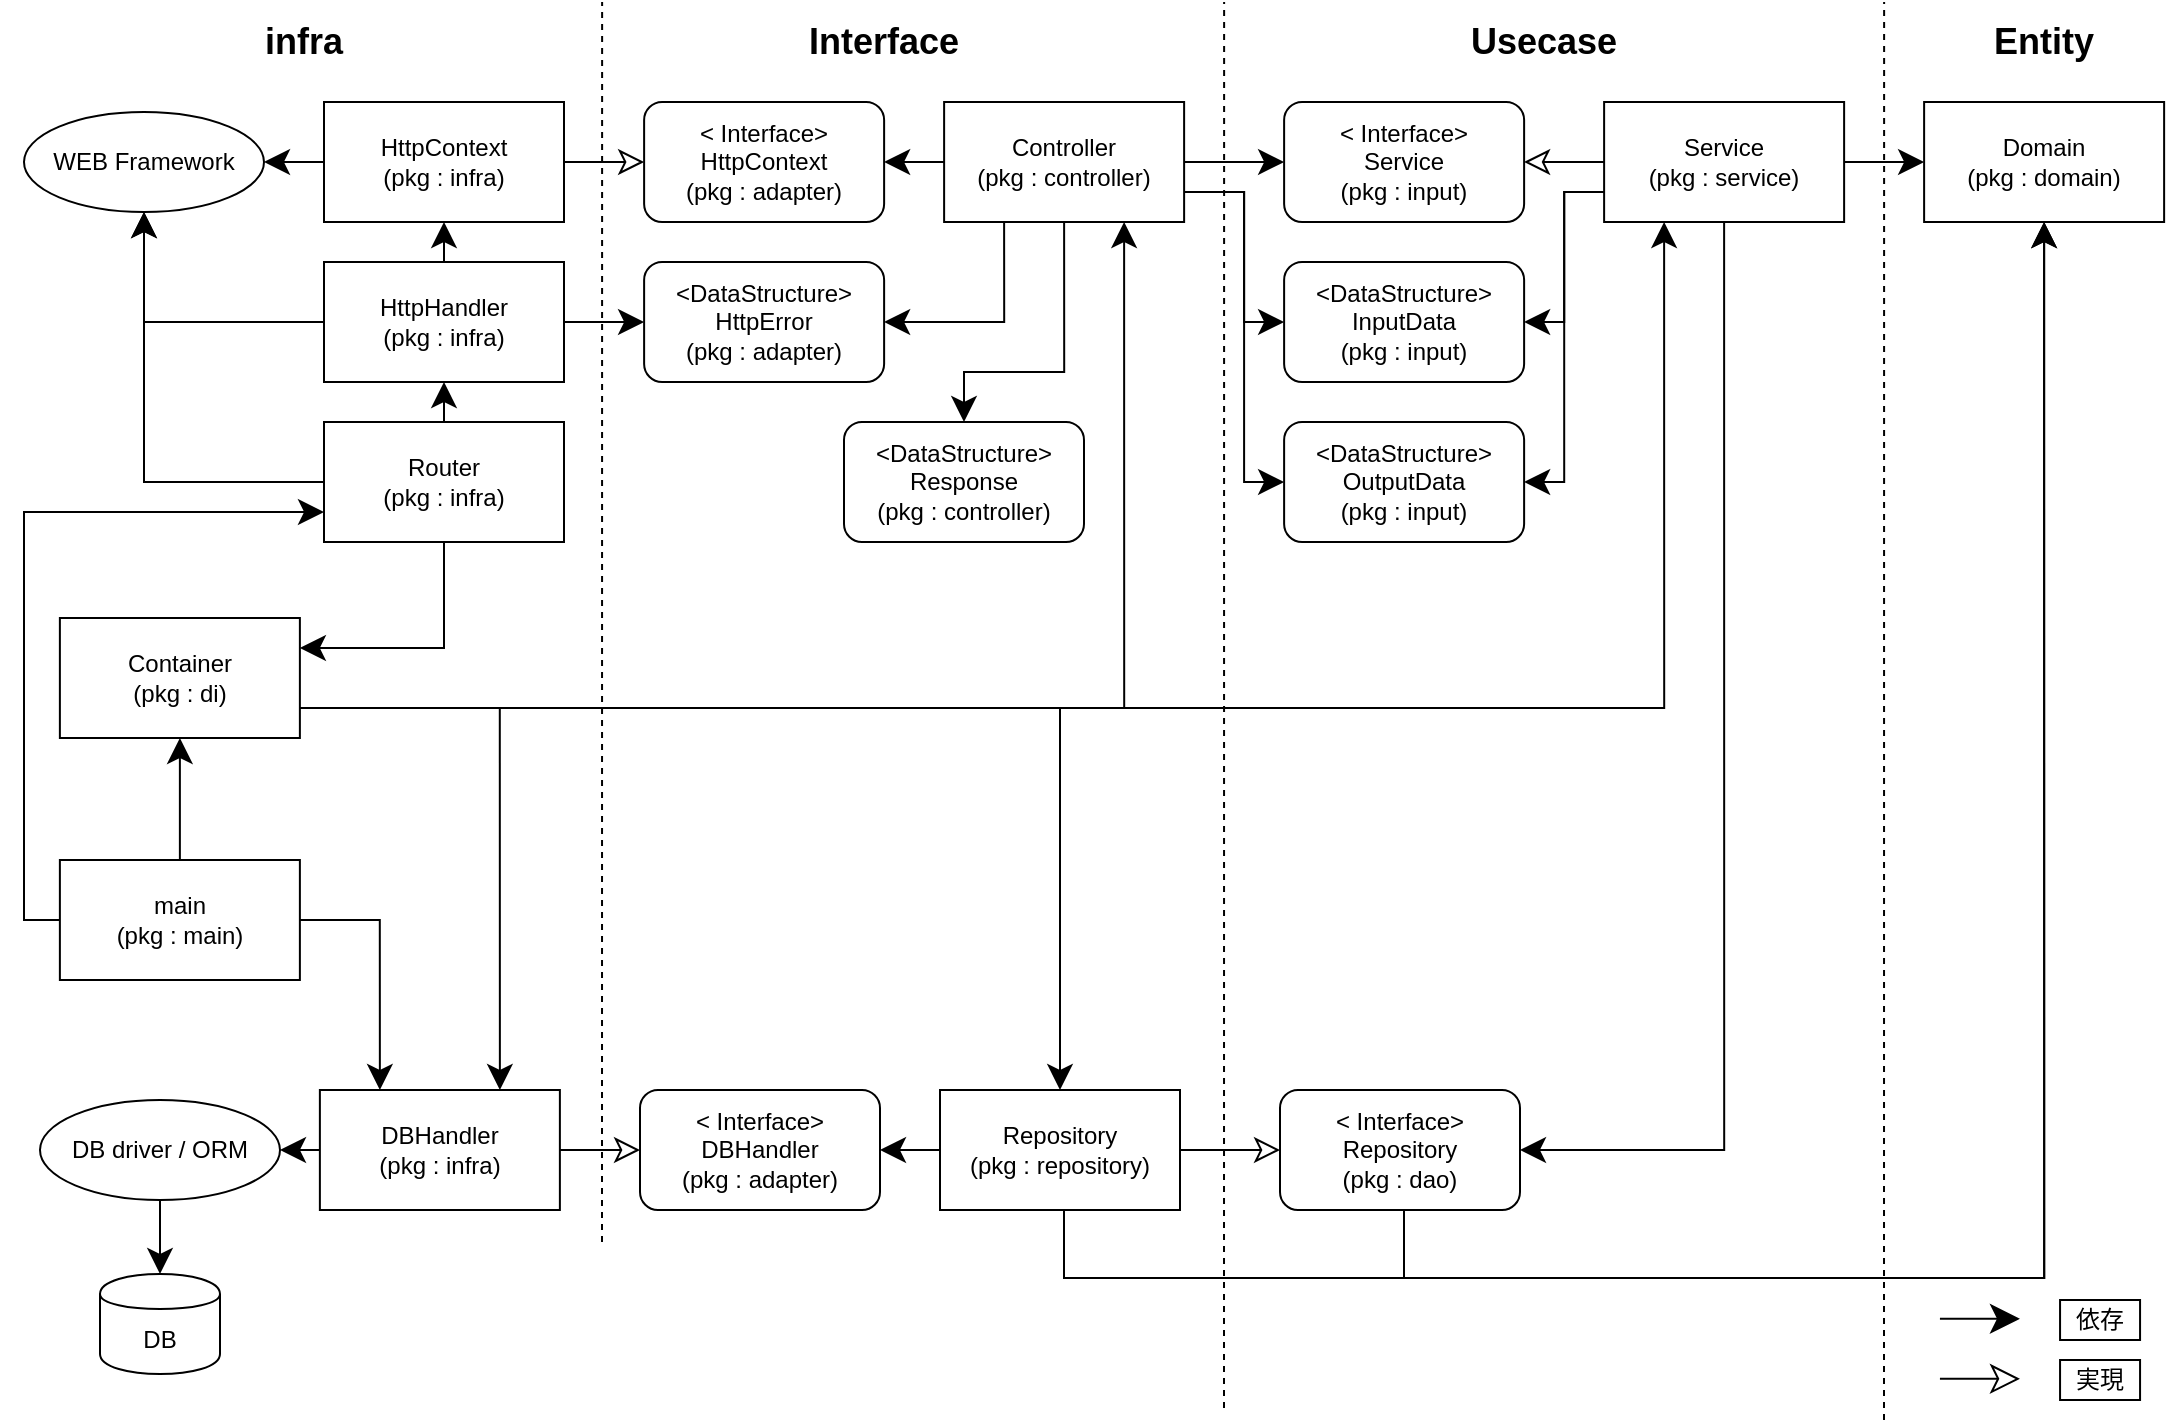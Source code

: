 <mxfile version="14.3.0" type="device" pages="2"><diagram name="採用" id="tPe7otp0bbNTUeVEPu1O"><mxGraphModel dx="1186" dy="739" grid="0" gridSize="10" guides="1" tooltips="1" connect="1" arrows="1" fold="1" page="1" pageScale="1" pageWidth="1100" pageHeight="850" background="#ffffff" math="0" shadow="0"><root><mxCell id="_UOdwoF7Q_nKpasSwLCn-0"/><mxCell id="_UOdwoF7Q_nKpasSwLCn-1" parent="_UOdwoF7Q_nKpasSwLCn-0"/><mxCell id="_UOdwoF7Q_nKpasSwLCn-2" value="" style="edgeStyle=orthogonalEdgeStyle;rounded=0;orthogonalLoop=1;jettySize=auto;html=1;entryX=0;entryY=0.5;entryDx=0;entryDy=0;exitX=1;exitY=0.75;exitDx=0;exitDy=0;endSize=10;startSize=10;" parent="_UOdwoF7Q_nKpasSwLCn-1" source="_UOdwoF7Q_nKpasSwLCn-3" target="_UOdwoF7Q_nKpasSwLCn-6" edge="1"><mxGeometry relative="1" as="geometry"><Array as="points"><mxPoint x="630.06" y="135"/><mxPoint x="630.06" y="200"/></Array></mxGeometry></mxCell><mxCell id="_UOdwoF7Q_nKpasSwLCn-6" value="&amp;lt;DataStructure&amp;gt;&lt;br&gt;InputData&lt;br&gt;(pkg : input)" style="rounded=1;whiteSpace=wrap;html=1;" parent="_UOdwoF7Q_nKpasSwLCn-1" vertex="1"><mxGeometry x="650.06" y="170" width="120" height="60" as="geometry"/></mxCell><mxCell id="_UOdwoF7Q_nKpasSwLCn-8" value="" style="edgeStyle=orthogonalEdgeStyle;rounded=0;orthogonalLoop=1;jettySize=auto;html=1;startArrow=none;startFill=0;endArrow=classic;endFill=1;strokeWidth=1;entryX=0;entryY=0.5;entryDx=0;entryDy=0;endSize=10;startSize=11;" parent="_UOdwoF7Q_nKpasSwLCn-1" source="_UOdwoF7Q_nKpasSwLCn-10" target="_UOdwoF7Q_nKpasSwLCn-20" edge="1"><mxGeometry relative="1" as="geometry"/></mxCell><mxCell id="_UOdwoF7Q_nKpasSwLCn-10" value="Service&lt;br&gt;(pkg : service)" style="rounded=0;whiteSpace=wrap;html=1;" parent="_UOdwoF7Q_nKpasSwLCn-1" vertex="1"><mxGeometry x="810.06" y="90" width="120" height="60" as="geometry"/></mxCell><mxCell id="_UOdwoF7Q_nKpasSwLCn-11" value="" style="edgeStyle=orthogonalEdgeStyle;rounded=0;orthogonalLoop=1;jettySize=auto;html=1;entryX=1;entryY=0.5;entryDx=0;entryDy=0;exitX=0;exitY=0.75;exitDx=0;exitDy=0;endSize=10;startSize=11;" parent="_UOdwoF7Q_nKpasSwLCn-1" source="_UOdwoF7Q_nKpasSwLCn-10" target="_UOdwoF7Q_nKpasSwLCn-6" edge="1"><mxGeometry relative="1" as="geometry"><mxPoint x="860.06" y="160" as="sourcePoint"/><mxPoint x="940.06" y="160" as="targetPoint"/></mxGeometry></mxCell><mxCell id="_UOdwoF7Q_nKpasSwLCn-15" value="" style="edgeStyle=orthogonalEdgeStyle;rounded=0;orthogonalLoop=1;jettySize=auto;html=1;startArrow=classic;startFill=0;endArrow=none;endFill=0;strokeWidth=1;endSize=10;startSize=10;entryX=1;entryY=0.5;entryDx=0;entryDy=0;" parent="_UOdwoF7Q_nKpasSwLCn-1" source="_UOdwoF7Q_nKpasSwLCn-16" target="_UOdwoF7Q_nKpasSwLCn-22" edge="1"><mxGeometry relative="1" as="geometry"/></mxCell><mxCell id="_UOdwoF7Q_nKpasSwLCn-16" value="&amp;lt;&amp;nbsp;Interface&amp;gt;&lt;br&gt;Repository&lt;br&gt;(pkg : dao)" style="rounded=1;whiteSpace=wrap;html=1;" parent="_UOdwoF7Q_nKpasSwLCn-1" vertex="1"><mxGeometry x="648" y="584" width="120" height="60" as="geometry"/></mxCell><mxCell id="_UOdwoF7Q_nKpasSwLCn-17" value="" style="endArrow=none;html=1;strokeWidth=1;dashed=1;" parent="_UOdwoF7Q_nKpasSwLCn-1" edge="1"><mxGeometry width="50" height="50" relative="1" as="geometry"><mxPoint x="309" y="660" as="sourcePoint"/><mxPoint x="309.06" y="40" as="targetPoint"/></mxGeometry></mxCell><mxCell id="_UOdwoF7Q_nKpasSwLCn-18" value="" style="endArrow=none;html=1;strokeWidth=1;dashed=1;" parent="_UOdwoF7Q_nKpasSwLCn-1" edge="1"><mxGeometry width="50" height="50" relative="1" as="geometry"><mxPoint x="620" y="743" as="sourcePoint"/><mxPoint x="620.06" y="40" as="targetPoint"/></mxGeometry></mxCell><mxCell id="_UOdwoF7Q_nKpasSwLCn-19" value="" style="endArrow=none;html=1;strokeWidth=1;dashed=1;" parent="_UOdwoF7Q_nKpasSwLCn-1" edge="1"><mxGeometry width="50" height="50" relative="1" as="geometry"><mxPoint x="950" y="749" as="sourcePoint"/><mxPoint x="950.06" y="40" as="targetPoint"/></mxGeometry></mxCell><mxCell id="_UOdwoF7Q_nKpasSwLCn-20" value="Domain&lt;br&gt;(pkg : domain)" style="rounded=0;whiteSpace=wrap;html=1;glass=0;" parent="_UOdwoF7Q_nKpasSwLCn-1" vertex="1"><mxGeometry x="970.06" y="90" width="120" height="60" as="geometry"/></mxCell><mxCell id="_UOdwoF7Q_nKpasSwLCn-21" value="" style="edgeStyle=orthogonalEdgeStyle;rounded=0;orthogonalLoop=1;jettySize=auto;html=1;startArrow=classic;startFill=0;endArrow=none;endFill=0;strokeWidth=1;fontSize=18;exitX=0;exitY=0.5;exitDx=0;exitDy=0;entryX=1;entryY=0.5;entryDx=0;entryDy=0;endSize=10;startSize=10;" parent="_UOdwoF7Q_nKpasSwLCn-1" source="_UOdwoF7Q_nKpasSwLCn-29" target="d81tfohHtBZSEmg938If-0" edge="1"><mxGeometry relative="1" as="geometry"><mxPoint x="388" y="704.0" as="targetPoint"/></mxGeometry></mxCell><mxCell id="_UOdwoF7Q_nKpasSwLCn-22" value="Repository&lt;br&gt;(pkg : repository)" style="rounded=0;whiteSpace=wrap;html=1;" parent="_UOdwoF7Q_nKpasSwLCn-1" vertex="1"><mxGeometry x="478" y="584" width="120" height="60" as="geometry"/></mxCell><mxCell id="_UOdwoF7Q_nKpasSwLCn-23" value="DB" style="shape=cylinder;whiteSpace=wrap;html=1;boundedLbl=1;backgroundOutline=1;rounded=0;" parent="_UOdwoF7Q_nKpasSwLCn-1" vertex="1"><mxGeometry x="58" y="676" width="60" height="50" as="geometry"/></mxCell><mxCell id="_UOdwoF7Q_nKpasSwLCn-24" value="Entity" style="text;html=1;fillColor=none;align=center;verticalAlign=middle;whiteSpace=wrap;rounded=0;dashed=1;fontSize=18;fontStyle=1;" parent="_UOdwoF7Q_nKpasSwLCn-1" vertex="1"><mxGeometry x="1010.06" y="50" width="40" height="20" as="geometry"/></mxCell><mxCell id="_UOdwoF7Q_nKpasSwLCn-25" value="Usecase" style="text;html=1;fillColor=none;align=center;verticalAlign=middle;whiteSpace=wrap;rounded=0;dashed=1;fontSize=18;fontStyle=1;" parent="_UOdwoF7Q_nKpasSwLCn-1" vertex="1"><mxGeometry x="760.06" y="50" width="40" height="20" as="geometry"/></mxCell><mxCell id="_UOdwoF7Q_nKpasSwLCn-26" value="Interface" style="text;html=1;fillColor=none;align=center;verticalAlign=middle;whiteSpace=wrap;rounded=0;dashed=1;fontSize=18;fontStyle=1;" parent="_UOdwoF7Q_nKpasSwLCn-1" vertex="1"><mxGeometry x="430" y="50" width="40" height="20" as="geometry"/></mxCell><mxCell id="_UOdwoF7Q_nKpasSwLCn-27" value="infra" style="text;html=1;fillColor=none;align=center;verticalAlign=middle;whiteSpace=wrap;rounded=0;dashed=1;fontSize=18;fontStyle=1;" parent="_UOdwoF7Q_nKpasSwLCn-1" vertex="1"><mxGeometry x="140" y="50" width="40" height="20" as="geometry"/></mxCell><mxCell id="_UOdwoF7Q_nKpasSwLCn-29" value="&amp;lt;&amp;nbsp;Interface&amp;gt;&lt;br&gt;DBHandler&lt;br&gt;(pkg : adapter)" style="rounded=1;whiteSpace=wrap;html=1;" parent="_UOdwoF7Q_nKpasSwLCn-1" vertex="1"><mxGeometry x="328" y="584" width="120" height="60" as="geometry"/></mxCell><mxCell id="_UOdwoF7Q_nKpasSwLCn-30" value="" style="edgeStyle=orthogonalEdgeStyle;rounded=0;orthogonalLoop=1;jettySize=auto;html=1;startArrow=none;startFill=0;endArrow=classic;endFill=1;strokeWidth=1;fontSize=18;exitX=0;exitY=0.5;exitDx=0;exitDy=0;entryX=1;entryY=0.5;entryDx=0;entryDy=0;endSize=10;startSize=10;" parent="_UOdwoF7Q_nKpasSwLCn-1" source="_UOdwoF7Q_nKpasSwLCn-22" target="_UOdwoF7Q_nKpasSwLCn-29" edge="1"><mxGeometry relative="1" as="geometry"><mxPoint x="398" y="674" as="sourcePoint"/><mxPoint x="398" y="714" as="targetPoint"/></mxGeometry></mxCell><mxCell id="_UOdwoF7Q_nKpasSwLCn-31" style="edgeStyle=orthogonalEdgeStyle;rounded=0;orthogonalLoop=1;jettySize=auto;html=1;exitX=0.5;exitY=1;exitDx=0;exitDy=0;startArrow=none;startFill=0;endArrow=classic;endFill=1;strokeWidth=1;fillColor=none;fontSize=12;" parent="_UOdwoF7Q_nKpasSwLCn-1" edge="1"><mxGeometry relative="1" as="geometry"><mxPoint x="117.94" y="499" as="sourcePoint"/><mxPoint x="117.94" y="499" as="targetPoint"/></mxGeometry></mxCell><mxCell id="_UOdwoF7Q_nKpasSwLCn-32" value="" style="edgeStyle=orthogonalEdgeStyle;rounded=0;orthogonalLoop=1;jettySize=auto;html=1;startArrow=none;startFill=0;endArrow=classic;endFill=0;strokeWidth=1;fillColor=none;fontSize=15;entryX=0;entryY=0.5;entryDx=0;entryDy=0;exitX=1;exitY=0.5;exitDx=0;exitDy=0;endSize=10;" parent="_UOdwoF7Q_nKpasSwLCn-1" source="_UOdwoF7Q_nKpasSwLCn-42" target="_UOdwoF7Q_nKpasSwLCn-34" edge="1"><mxGeometry relative="1" as="geometry"><mxPoint x="290" y="440" as="sourcePoint"/><mxPoint x="290" y="230" as="targetPoint"/></mxGeometry></mxCell><mxCell id="_UOdwoF7Q_nKpasSwLCn-33" value="Router&lt;br&gt;(pkg : infra)" style="rounded=0;whiteSpace=wrap;html=1;" parent="_UOdwoF7Q_nKpasSwLCn-1" vertex="1"><mxGeometry x="170" y="250" width="120" height="60" as="geometry"/></mxCell><mxCell id="_UOdwoF7Q_nKpasSwLCn-34" value="&amp;lt;&amp;nbsp;Interface&amp;gt;&lt;br&gt;HttpContext&lt;br&gt;(pkg : adapter)" style="rounded=1;whiteSpace=wrap;html=1;" parent="_UOdwoF7Q_nKpasSwLCn-1" vertex="1"><mxGeometry x="330.06" y="90" width="120" height="60" as="geometry"/></mxCell><mxCell id="_UOdwoF7Q_nKpasSwLCn-35" value="" style="edgeStyle=orthogonalEdgeStyle;rounded=0;orthogonalLoop=1;jettySize=auto;html=1;startArrow=classic;startFill=1;endArrow=none;endFill=0;strokeWidth=1;fillColor=none;fontSize=15;exitX=1;exitY=0.5;exitDx=0;exitDy=0;entryX=0;entryY=0.5;entryDx=0;entryDy=0;endSize=10;startSize=10;" parent="_UOdwoF7Q_nKpasSwLCn-1" source="_UOdwoF7Q_nKpasSwLCn-34" target="_UOdwoF7Q_nKpasSwLCn-3" edge="1"><mxGeometry relative="1" as="geometry"><mxPoint x="220.06" y="240" as="sourcePoint"/><mxPoint x="300.06" y="240" as="targetPoint"/></mxGeometry></mxCell><mxCell id="_UOdwoF7Q_nKpasSwLCn-37" value="" style="edgeStyle=orthogonalEdgeStyle;rounded=0;orthogonalLoop=1;jettySize=auto;html=1;startArrow=none;startFill=0;endArrow=classic;endFill=1;endSize=10;startSize=10;exitX=0.5;exitY=1;exitDx=0;exitDy=0;entryX=0.5;entryY=1;entryDx=0;entryDy=0;" parent="_UOdwoF7Q_nKpasSwLCn-1" source="_UOdwoF7Q_nKpasSwLCn-22" target="_UOdwoF7Q_nKpasSwLCn-20" edge="1"><mxGeometry relative="1" as="geometry"><mxPoint x="540.06" y="480" as="sourcePoint"/><mxPoint x="1060.06" y="150" as="targetPoint"/><Array as="points"><mxPoint x="540" y="644"/><mxPoint x="540" y="678"/><mxPoint x="1030" y="678"/></Array></mxGeometry></mxCell><mxCell id="_UOdwoF7Q_nKpasSwLCn-39" value="" style="edgeStyle=orthogonalEdgeStyle;rounded=0;orthogonalLoop=1;jettySize=auto;html=1;startArrow=none;startFill=0;endArrow=classic;endFill=1;strokeWidth=1;exitX=0.5;exitY=1;exitDx=0;exitDy=0;entryX=0.5;entryY=0;entryDx=0;entryDy=0;endSize=10;startSize=10;" parent="_UOdwoF7Q_nKpasSwLCn-1" source="_UOdwoF7Q_nKpasSwLCn-48" target="_UOdwoF7Q_nKpasSwLCn-23" edge="1"><mxGeometry relative="1" as="geometry"><mxPoint x="648" y="589" as="sourcePoint"/><mxPoint x="618" y="589" as="targetPoint"/></mxGeometry></mxCell><mxCell id="_UOdwoF7Q_nKpasSwLCn-40" value="" style="edgeStyle=orthogonalEdgeStyle;rounded=0;orthogonalLoop=1;jettySize=auto;html=1;startArrow=none;startFill=0;endArrow=classic;endFill=1;exitX=0;exitY=0.5;exitDx=0;exitDy=0;endSize=10;startSize=11;entryX=0.5;entryY=1;entryDx=0;entryDy=0;" parent="_UOdwoF7Q_nKpasSwLCn-1" source="_UOdwoF7Q_nKpasSwLCn-33" target="_UOdwoF7Q_nKpasSwLCn-43" edge="1"><mxGeometry relative="1" as="geometry"><mxPoint x="250" y="775" as="sourcePoint"/><mxPoint x="20.06" y="190" as="targetPoint"/></mxGeometry></mxCell><mxCell id="_UOdwoF7Q_nKpasSwLCn-42" value="HttpContext&lt;br&gt;(pkg : infra)" style="rounded=0;whiteSpace=wrap;html=1;" parent="_UOdwoF7Q_nKpasSwLCn-1" vertex="1"><mxGeometry x="170" y="90" width="120" height="60" as="geometry"/></mxCell><mxCell id="_UOdwoF7Q_nKpasSwLCn-43" value="WEB Framework" style="ellipse;whiteSpace=wrap;html=1;rounded=0;shadow=0;sketch=0;strokeWidth=1;fontSize=12;" parent="_UOdwoF7Q_nKpasSwLCn-1" vertex="1"><mxGeometry x="20" y="95" width="120" height="50" as="geometry"/></mxCell><mxCell id="_UOdwoF7Q_nKpasSwLCn-44" value="" style="edgeStyle=orthogonalEdgeStyle;rounded=0;orthogonalLoop=1;jettySize=auto;html=1;startArrow=none;startFill=0;endArrow=classic;endFill=1;exitX=0;exitY=0.5;exitDx=0;exitDy=0;entryX=1;entryY=0.5;entryDx=0;entryDy=0;endSize=10;" parent="_UOdwoF7Q_nKpasSwLCn-1" target="_UOdwoF7Q_nKpasSwLCn-43" edge="1"><mxGeometry relative="1" as="geometry"><mxPoint x="170" y="120" as="sourcePoint"/><mxPoint x="150" y="120" as="targetPoint"/></mxGeometry></mxCell><mxCell id="_UOdwoF7Q_nKpasSwLCn-45" value="main&lt;br&gt;(pkg : main)" style="rounded=0;whiteSpace=wrap;html=1;" parent="_UOdwoF7Q_nKpasSwLCn-1" vertex="1"><mxGeometry x="37.94" y="469" width="120" height="60" as="geometry"/></mxCell><mxCell id="_UOdwoF7Q_nKpasSwLCn-46" value="" style="edgeStyle=orthogonalEdgeStyle;rounded=0;orthogonalLoop=1;jettySize=auto;html=1;startArrow=none;startFill=0;endArrow=classic;endFill=1;exitX=0;exitY=0.5;exitDx=0;exitDy=0;entryX=0;entryY=0.75;entryDx=0;entryDy=0;endSize=10;shadow=0;" parent="_UOdwoF7Q_nKpasSwLCn-1" source="_UOdwoF7Q_nKpasSwLCn-45" target="_UOdwoF7Q_nKpasSwLCn-33" edge="1"><mxGeometry relative="1" as="geometry"><mxPoint x="150" y="685.0" as="sourcePoint"/><mxPoint x="170" y="685.0" as="targetPoint"/><Array as="points"><mxPoint x="20" y="499"/><mxPoint x="20" y="295"/></Array></mxGeometry></mxCell><mxCell id="_UOdwoF7Q_nKpasSwLCn-47" value="" style="edgeStyle=orthogonalEdgeStyle;rounded=0;orthogonalLoop=1;jettySize=auto;html=1;startArrow=none;startFill=0;endArrow=classic;endFill=1;exitX=1;exitY=0.5;exitDx=0;exitDy=0;entryX=0.25;entryY=0;entryDx=0;entryDy=0;endSize=10;" parent="_UOdwoF7Q_nKpasSwLCn-1" source="_UOdwoF7Q_nKpasSwLCn-45" target="d81tfohHtBZSEmg938If-0" edge="1"><mxGeometry relative="1" as="geometry"><mxPoint x="167.94" y="829.0" as="sourcePoint"/><mxPoint x="227.94" y="464" as="targetPoint"/></mxGeometry></mxCell><mxCell id="_UOdwoF7Q_nKpasSwLCn-48" value="DB driver / ORM" style="ellipse;whiteSpace=wrap;html=1;rounded=0;shadow=0;sketch=0;strokeWidth=1;fontSize=12;" parent="_UOdwoF7Q_nKpasSwLCn-1" vertex="1"><mxGeometry x="28.0" y="589" width="120" height="50" as="geometry"/></mxCell><mxCell id="_UOdwoF7Q_nKpasSwLCn-49" value="" style="edgeStyle=orthogonalEdgeStyle;rounded=0;orthogonalLoop=1;jettySize=auto;html=1;startArrow=none;startFill=0;endArrow=classic;endFill=1;strokeWidth=1;exitX=0;exitY=0.5;exitDx=0;exitDy=0;endSize=10;startSize=10;entryX=1;entryY=0.5;entryDx=0;entryDy=0;" parent="_UOdwoF7Q_nKpasSwLCn-1" source="d81tfohHtBZSEmg938If-0" target="_UOdwoF7Q_nKpasSwLCn-48" edge="1"><mxGeometry relative="1" as="geometry"><mxPoint x="548" y="624.0" as="sourcePoint"/><mxPoint x="548" y="664.0" as="targetPoint"/></mxGeometry></mxCell><mxCell id="_UOdwoF7Q_nKpasSwLCn-53" value="" style="endArrow=classic;html=1;strokeWidth=1;fillColor=none;fontSize=12;endSize=12;" parent="_UOdwoF7Q_nKpasSwLCn-1" edge="1"><mxGeometry width="50" height="50" relative="1" as="geometry"><mxPoint x="977.97" y="698.41" as="sourcePoint"/><mxPoint x="1017.97" y="698.41" as="targetPoint"/></mxGeometry></mxCell><mxCell id="_UOdwoF7Q_nKpasSwLCn-54" value="依存" style="text;html=1;fillColor=none;align=center;verticalAlign=middle;whiteSpace=wrap;rounded=0;shadow=0;sketch=0;fontSize=12;strokeColor=#000000;" parent="_UOdwoF7Q_nKpasSwLCn-1" vertex="1"><mxGeometry x="1038.03" y="689" width="40" height="20" as="geometry"/></mxCell><mxCell id="_UOdwoF7Q_nKpasSwLCn-55" value="" style="endArrow=classic;html=1;strokeWidth=1;fillColor=none;fontSize=12;endFill=0;endSize=12;" parent="_UOdwoF7Q_nKpasSwLCn-1" edge="1"><mxGeometry width="50" height="50" relative="1" as="geometry"><mxPoint x="977.97" y="728.41" as="sourcePoint"/><mxPoint x="1017.97" y="728.41" as="targetPoint"/></mxGeometry></mxCell><mxCell id="_UOdwoF7Q_nKpasSwLCn-56" value="実現" style="text;html=1;fillColor=none;align=center;verticalAlign=middle;whiteSpace=wrap;rounded=0;shadow=0;sketch=0;fontSize=12;strokeColor=#000000;" parent="_UOdwoF7Q_nKpasSwLCn-1" vertex="1"><mxGeometry x="1038.03" y="719" width="40" height="20" as="geometry"/></mxCell><mxCell id="_UOdwoF7Q_nKpasSwLCn-63" value="&amp;lt;DataStructure&amp;gt;&lt;br&gt;Response&lt;br&gt;(pkg :&amp;nbsp;controller)" style="rounded=1;whiteSpace=wrap;html=1;" parent="_UOdwoF7Q_nKpasSwLCn-1" vertex="1"><mxGeometry x="430" y="250" width="120" height="60" as="geometry"/></mxCell><mxCell id="_UOdwoF7Q_nKpasSwLCn-65" value="" style="edgeStyle=orthogonalEdgeStyle;rounded=0;orthogonalLoop=1;jettySize=auto;html=1;startArrow=none;startFill=0;endArrow=classic;endFill=1;entryX=1;entryY=0.5;entryDx=0;entryDy=0;exitX=0.5;exitY=1;exitDx=0;exitDy=0;endSize=10;startSize=10;sketch=0;shadow=0;" parent="_UOdwoF7Q_nKpasSwLCn-1" source="_UOdwoF7Q_nKpasSwLCn-10" target="_UOdwoF7Q_nKpasSwLCn-16" edge="1"><mxGeometry relative="1" as="geometry"><mxPoint x="840.06" y="435.0" as="sourcePoint"/><mxPoint x="780.06" y="505.0" as="targetPoint"/><Array as="points"><mxPoint x="870" y="614"/></Array></mxGeometry></mxCell><mxCell id="_UOdwoF7Q_nKpasSwLCn-68" style="edgeStyle=orthogonalEdgeStyle;rounded=0;orthogonalLoop=1;jettySize=auto;html=1;exitX=0.5;exitY=1;exitDx=0;exitDy=0;entryX=0.5;entryY=0;entryDx=0;entryDy=0;startSize=8;endSize=10;" parent="_UOdwoF7Q_nKpasSwLCn-1" source="_UOdwoF7Q_nKpasSwLCn-3" target="_UOdwoF7Q_nKpasSwLCn-63" edge="1"><mxGeometry relative="1" as="geometry"><mxPoint x="520.06" y="200" as="sourcePoint"/><mxPoint x="500.06" y="250" as="targetPoint"/><Array as="points"><mxPoint x="540" y="225"/><mxPoint x="490" y="225"/></Array></mxGeometry></mxCell><mxCell id="aRhudAntmRwn238mwuea-0" value="HttpHandler&lt;br&gt;(pkg : infra)" style="rounded=0;whiteSpace=wrap;html=1;" parent="_UOdwoF7Q_nKpasSwLCn-1" vertex="1"><mxGeometry x="170" y="170" width="120" height="60" as="geometry"/></mxCell><mxCell id="aRhudAntmRwn238mwuea-1" style="edgeStyle=orthogonalEdgeStyle;rounded=0;orthogonalLoop=1;jettySize=auto;html=1;startArrow=none;startFill=0;endArrow=classic;endFill=1;strokeWidth=1;fillColor=none;fontSize=12;endSize=10;entryX=0.5;entryY=1;entryDx=0;entryDy=0;exitX=0.5;exitY=0;exitDx=0;exitDy=0;" parent="_UOdwoF7Q_nKpasSwLCn-1" source="_UOdwoF7Q_nKpasSwLCn-33" target="aRhudAntmRwn238mwuea-0" edge="1"><mxGeometry relative="1" as="geometry"><mxPoint x="230.06" y="270" as="sourcePoint"/><mxPoint x="520.06" y="165" as="targetPoint"/></mxGeometry></mxCell><mxCell id="aRhudAntmRwn238mwuea-2" style="edgeStyle=orthogonalEdgeStyle;rounded=0;orthogonalLoop=1;jettySize=auto;html=1;startArrow=none;startFill=0;endArrow=classic;endFill=1;strokeWidth=1;fillColor=none;fontSize=12;endSize=10;entryX=0.5;entryY=1;entryDx=0;entryDy=0;exitX=0.5;exitY=0;exitDx=0;exitDy=0;" parent="_UOdwoF7Q_nKpasSwLCn-1" source="aRhudAntmRwn238mwuea-0" target="_UOdwoF7Q_nKpasSwLCn-42" edge="1"><mxGeometry relative="1" as="geometry"><mxPoint x="240.0" y="270" as="sourcePoint"/><mxPoint x="240.0" y="240" as="targetPoint"/></mxGeometry></mxCell><mxCell id="d81tfohHtBZSEmg938If-0" value="DBHandler&lt;br&gt;(pkg : infra)" style="rounded=0;whiteSpace=wrap;html=1;" parent="_UOdwoF7Q_nKpasSwLCn-1" vertex="1"><mxGeometry x="167.94" y="584" width="120" height="60" as="geometry"/></mxCell><mxCell id="vcN7ho07gVK_yEe3vZYm-2" value="&amp;lt;&amp;nbsp;Interface&amp;gt;&lt;br&gt;Service&lt;br&gt;(pkg : input)" style="rounded=1;whiteSpace=wrap;html=1;" parent="_UOdwoF7Q_nKpasSwLCn-1" vertex="1"><mxGeometry x="650.06" y="90" width="120" height="60" as="geometry"/></mxCell><mxCell id="vcN7ho07gVK_yEe3vZYm-3" value="" style="edgeStyle=orthogonalEdgeStyle;rounded=0;orthogonalLoop=1;jettySize=auto;html=1;startArrow=classic;startFill=0;endArrow=none;endFill=0;strokeWidth=1;endSize=10;startSize=10;entryX=0;entryY=0.5;entryDx=0;entryDy=0;exitX=1;exitY=0.5;exitDx=0;exitDy=0;" parent="_UOdwoF7Q_nKpasSwLCn-1" source="vcN7ho07gVK_yEe3vZYm-2" target="_UOdwoF7Q_nKpasSwLCn-10" edge="1"><mxGeometry relative="1" as="geometry"><mxPoint x="660.06" y="520" as="sourcePoint"/><mxPoint x="610.06" y="520" as="targetPoint"/></mxGeometry></mxCell><mxCell id="vcN7ho07gVK_yEe3vZYm-4" value="" style="edgeStyle=orthogonalEdgeStyle;rounded=0;orthogonalLoop=1;jettySize=auto;html=1;entryX=0;entryY=0.5;entryDx=0;entryDy=0;exitX=1;exitY=0.5;exitDx=0;exitDy=0;endSize=10;startSize=11;" parent="_UOdwoF7Q_nKpasSwLCn-1" source="_UOdwoF7Q_nKpasSwLCn-3" target="vcN7ho07gVK_yEe3vZYm-2" edge="1"><mxGeometry relative="1" as="geometry"><mxPoint x="820.06" y="145" as="sourcePoint"/><mxPoint x="780.06" y="290" as="targetPoint"/></mxGeometry></mxCell><mxCell id="dh46FU1LBw8ta3bux6Aa-0" value="&amp;lt;DataStructure&amp;gt;&lt;br&gt;OutputData&lt;br&gt;(pkg : input)" style="rounded=1;whiteSpace=wrap;html=1;" parent="_UOdwoF7Q_nKpasSwLCn-1" vertex="1"><mxGeometry x="650.06" y="250" width="120" height="60" as="geometry"/></mxCell><mxCell id="dh46FU1LBw8ta3bux6Aa-1" value="" style="edgeStyle=orthogonalEdgeStyle;rounded=0;orthogonalLoop=1;jettySize=auto;html=1;entryX=1;entryY=0.5;entryDx=0;entryDy=0;exitX=0;exitY=0.75;exitDx=0;exitDy=0;endSize=10;startSize=11;" parent="_UOdwoF7Q_nKpasSwLCn-1" source="_UOdwoF7Q_nKpasSwLCn-10" target="dh46FU1LBw8ta3bux6Aa-0" edge="1"><mxGeometry relative="1" as="geometry"><mxPoint x="820.06" y="145" as="sourcePoint"/><mxPoint x="780.06" y="210" as="targetPoint"/></mxGeometry></mxCell><mxCell id="dh46FU1LBw8ta3bux6Aa-2" value="" style="edgeStyle=orthogonalEdgeStyle;rounded=0;orthogonalLoop=1;jettySize=auto;html=1;entryX=0;entryY=0.5;entryDx=0;entryDy=0;exitX=1;exitY=0.75;exitDx=0;exitDy=0;endSize=10;startSize=11;" parent="_UOdwoF7Q_nKpasSwLCn-1" source="_UOdwoF7Q_nKpasSwLCn-3" target="dh46FU1LBw8ta3bux6Aa-0" edge="1"><mxGeometry relative="1" as="geometry"><mxPoint x="820.06" y="145" as="sourcePoint"/><mxPoint x="780.06" y="290" as="targetPoint"/><Array as="points"><mxPoint x="630.06" y="135"/><mxPoint x="630.06" y="280"/></Array></mxGeometry></mxCell><mxCell id="hko6IalqLITgarZEZX1C-0" value="&amp;lt;DataStructure&amp;gt;&lt;br&gt;HttpError&lt;br&gt;(pkg : adapter)" style="rounded=1;whiteSpace=wrap;html=1;" parent="_UOdwoF7Q_nKpasSwLCn-1" vertex="1"><mxGeometry x="330.06" y="170" width="120" height="60" as="geometry"/></mxCell><mxCell id="hko6IalqLITgarZEZX1C-1" style="edgeStyle=orthogonalEdgeStyle;rounded=0;orthogonalLoop=1;jettySize=auto;html=1;exitX=0.25;exitY=1;exitDx=0;exitDy=0;startArrow=none;startFill=0;endArrow=classic;endFill=1;strokeWidth=1;fillColor=none;fontSize=12;endSize=10;entryX=1;entryY=0.5;entryDx=0;entryDy=0;" parent="_UOdwoF7Q_nKpasSwLCn-1" source="_UOdwoF7Q_nKpasSwLCn-3" target="hko6IalqLITgarZEZX1C-0" edge="1"><mxGeometry relative="1" as="geometry"><mxPoint x="300.0" y="210" as="sourcePoint"/><Array as="points"><mxPoint x="510.06" y="200"/></Array><mxPoint x="450.06" y="350" as="targetPoint"/></mxGeometry></mxCell><mxCell id="hko6IalqLITgarZEZX1C-2" style="edgeStyle=orthogonalEdgeStyle;rounded=0;orthogonalLoop=1;jettySize=auto;html=1;exitX=1;exitY=0.5;exitDx=0;exitDy=0;startArrow=none;startFill=0;endArrow=classic;endFill=1;strokeWidth=1;fillColor=none;fontSize=12;endSize=10;entryX=0;entryY=0.5;entryDx=0;entryDy=0;" parent="_UOdwoF7Q_nKpasSwLCn-1" source="aRhudAntmRwn238mwuea-0" target="hko6IalqLITgarZEZX1C-0" edge="1"><mxGeometry relative="1" as="geometry"><mxPoint x="405.06" y="250" as="sourcePoint"/><Array as="points"><mxPoint x="330.06" y="200"/><mxPoint x="330.06" y="200"/></Array><mxPoint x="375.06" y="450" as="targetPoint"/></mxGeometry></mxCell><mxCell id="jPYbLMhZ4Adqh5zknura-0" value="" style="edgeStyle=orthogonalEdgeStyle;rounded=0;orthogonalLoop=1;jettySize=auto;html=1;startArrow=none;startFill=0;endArrow=classic;endFill=1;strokeWidth=1;exitX=0.5;exitY=0;exitDx=0;exitDy=0;endSize=10;startSize=10;entryX=0.5;entryY=1;entryDx=0;entryDy=0;" parent="_UOdwoF7Q_nKpasSwLCn-1" source="_UOdwoF7Q_nKpasSwLCn-45" target="jPYbLMhZ4Adqh5zknura-1" edge="1"><mxGeometry relative="1" as="geometry"><mxPoint x="87.94" y="667" as="sourcePoint"/><mxPoint x="98" y="542" as="targetPoint"/></mxGeometry></mxCell><mxCell id="jPYbLMhZ4Adqh5zknura-1" value="Container&lt;br&gt;(pkg : di)" style="rounded=0;whiteSpace=wrap;html=1;" parent="_UOdwoF7Q_nKpasSwLCn-1" vertex="1"><mxGeometry x="37.94" y="348" width="120" height="60" as="geometry"/></mxCell><mxCell id="jPYbLMhZ4Adqh5zknura-2" value="" style="edgeStyle=orthogonalEdgeStyle;rounded=0;orthogonalLoop=1;jettySize=auto;html=1;startArrow=none;startFill=0;endArrow=classic;endFill=1;exitX=0.5;exitY=1;exitDx=0;exitDy=0;entryX=1;entryY=0.25;entryDx=0;entryDy=0;endSize=10;" parent="_UOdwoF7Q_nKpasSwLCn-1" source="_UOdwoF7Q_nKpasSwLCn-33" target="jPYbLMhZ4Adqh5zknura-1" edge="1"><mxGeometry relative="1" as="geometry"><mxPoint x="160.06" y="435" as="sourcePoint"/><mxPoint x="240.0" y="320" as="targetPoint"/></mxGeometry></mxCell><mxCell id="CSujNRgaHIK4SfvL0WQV-0" value="" style="edgeStyle=orthogonalEdgeStyle;rounded=0;orthogonalLoop=1;jettySize=auto;html=1;startArrow=none;startFill=0;endArrow=classic;endFill=1;exitX=1;exitY=0.75;exitDx=0;exitDy=0;entryX=0.75;entryY=0;entryDx=0;entryDy=0;endSize=10;" parent="_UOdwoF7Q_nKpasSwLCn-1" source="jPYbLMhZ4Adqh5zknura-1" target="d81tfohHtBZSEmg938If-0" edge="1"><mxGeometry relative="1" as="geometry"><mxPoint x="158" y="587" as="sourcePoint"/><mxPoint x="237.94" y="612" as="targetPoint"/></mxGeometry></mxCell><mxCell id="CSujNRgaHIK4SfvL0WQV-1" value="" style="edgeStyle=orthogonalEdgeStyle;rounded=0;orthogonalLoop=1;jettySize=auto;html=1;startArrow=none;startFill=0;endArrow=classic;endFill=1;exitX=1;exitY=0.75;exitDx=0;exitDy=0;entryX=0.5;entryY=0;entryDx=0;entryDy=0;endSize=10;" parent="_UOdwoF7Q_nKpasSwLCn-1" source="jPYbLMhZ4Adqh5zknura-1" target="_UOdwoF7Q_nKpasSwLCn-22" edge="1"><mxGeometry relative="1" as="geometry"><mxPoint x="158" y="497" as="sourcePoint"/><mxPoint x="267.94" y="612" as="targetPoint"/></mxGeometry></mxCell><mxCell id="CSujNRgaHIK4SfvL0WQV-2" value="" style="edgeStyle=orthogonalEdgeStyle;rounded=0;orthogonalLoop=1;jettySize=auto;html=1;startArrow=none;startFill=0;endArrow=classic;endFill=1;exitX=1;exitY=0.75;exitDx=0;exitDy=0;entryX=0.25;entryY=1;entryDx=0;entryDy=0;endSize=10;" parent="_UOdwoF7Q_nKpasSwLCn-1" source="jPYbLMhZ4Adqh5zknura-1" target="_UOdwoF7Q_nKpasSwLCn-10" edge="1"><mxGeometry relative="1" as="geometry"><mxPoint x="160.06" y="375" as="sourcePoint"/><mxPoint x="520.06" y="490" as="targetPoint"/></mxGeometry></mxCell><mxCell id="CSujNRgaHIK4SfvL0WQV-3" value="" style="edgeStyle=orthogonalEdgeStyle;rounded=0;orthogonalLoop=1;jettySize=auto;html=1;startArrow=none;startFill=0;endArrow=classic;endFill=1;exitX=1;exitY=0.75;exitDx=0;exitDy=0;entryX=0.75;entryY=1;entryDx=0;entryDy=0;endSize=10;" parent="_UOdwoF7Q_nKpasSwLCn-1" source="jPYbLMhZ4Adqh5zknura-1" target="_UOdwoF7Q_nKpasSwLCn-3" edge="1"><mxGeometry relative="1" as="geometry"><mxPoint x="160.06" y="375" as="sourcePoint"/><mxPoint x="850.06" y="160" as="targetPoint"/></mxGeometry></mxCell><mxCell id="vDr96w6T8BEgg6CHKj2I-0" value="" style="edgeStyle=orthogonalEdgeStyle;rounded=0;orthogonalLoop=1;jettySize=auto;html=1;startArrow=none;startFill=0;endArrow=classic;endFill=1;endSize=10;startSize=10;exitX=0.5;exitY=1;exitDx=0;exitDy=0;entryX=0.5;entryY=1;entryDx=0;entryDy=0;" parent="_UOdwoF7Q_nKpasSwLCn-1" source="_UOdwoF7Q_nKpasSwLCn-16" target="_UOdwoF7Q_nKpasSwLCn-20" edge="1"><mxGeometry relative="1" as="geometry"><mxPoint x="550.06" y="580" as="sourcePoint"/><mxPoint x="1040.06" y="160" as="targetPoint"/><Array as="points"><mxPoint x="710" y="644"/><mxPoint x="710" y="678"/><mxPoint x="1030" y="678"/></Array></mxGeometry></mxCell><mxCell id="_UOdwoF7Q_nKpasSwLCn-3" value="Controller&lt;br&gt;(pkg : controller)" style="rounded=0;whiteSpace=wrap;html=1;sketch=0;glass=0;shadow=0;" parent="_UOdwoF7Q_nKpasSwLCn-1" vertex="1"><mxGeometry x="480.06" y="90" width="120" height="60" as="geometry"/></mxCell><mxCell id="vDr96w6T8BEgg6CHKj2I-3" value="" style="edgeStyle=orthogonalEdgeStyle;rounded=0;orthogonalLoop=1;jettySize=auto;html=1;startArrow=none;startFill=0;endArrow=classic;endFill=1;exitX=0;exitY=0.5;exitDx=0;exitDy=0;endSize=10;startSize=11;entryX=0.5;entryY=1;entryDx=0;entryDy=0;" parent="_UOdwoF7Q_nKpasSwLCn-1" source="aRhudAntmRwn238mwuea-0" target="_UOdwoF7Q_nKpasSwLCn-43" edge="1"><mxGeometry relative="1" as="geometry"><mxPoint x="180" y="275" as="sourcePoint"/><mxPoint x="90" y="155" as="targetPoint"/></mxGeometry></mxCell></root></mxGraphModel></diagram><diagram name="シンプル" id="5f0bae14-7c28-e335-631c-24af17079c00"><mxGraphModel dx="1186" dy="739" grid="1" gridSize="10" guides="1" tooltips="1" connect="1" arrows="1" fold="1" page="1" pageScale="1" pageWidth="1100" pageHeight="850" background="#ffffff" math="0" shadow="0"><root><mxCell id="0"/><mxCell id="1" parent="0"/><mxCell id="YBS91FadvbupKnsr68NN-10" value="" style="edgeStyle=orthogonalEdgeStyle;rounded=0;orthogonalLoop=1;jettySize=auto;html=1;entryX=0.5;entryY=0;entryDx=0;entryDy=0;exitX=1;exitY=0.75;exitDx=0;exitDy=0;endSize=10;startSize=10;" parent="1" source="YBS91FadvbupKnsr68NN-5" target="YBS91FadvbupKnsr68NN-11" edge="1"><mxGeometry relative="1" as="geometry"><mxPoint x="360.06" y="120" as="targetPoint"/></mxGeometry></mxCell><mxCell id="YBS91FadvbupKnsr68NN-5" value="Controller" style="rounded=0;whiteSpace=wrap;html=1;" parent="1" vertex="1"><mxGeometry x="190.06" y="90" width="120" height="60" as="geometry"/></mxCell><mxCell id="YBS91FadvbupKnsr68NN-23" value="" style="edgeStyle=orthogonalEdgeStyle;rounded=0;orthogonalLoop=1;jettySize=auto;html=1;startArrow=none;startFill=0;endArrow=classic;endFill=1;entryX=0.5;entryY=0;entryDx=0;entryDy=0;startSize=10;endSize=10;exitX=0.5;exitY=1;exitDx=0;exitDy=0;" parent="1" source="YBS91FadvbupKnsr68NN-11" target="YBS91FadvbupKnsr68NN-22" edge="1"><mxGeometry relative="1" as="geometry"><mxPoint x="510.06" y="340" as="sourcePoint"/><mxPoint x="580.06" y="295" as="targetPoint"/></mxGeometry></mxCell><mxCell id="id23SAfloukMDPRq3FCq-108" style="edgeStyle=orthogonalEdgeStyle;rounded=0;orthogonalLoop=1;jettySize=auto;html=1;exitX=1;exitY=0.5;exitDx=0;exitDy=0;entryX=0;entryY=0.5;entryDx=0;entryDy=0;startArrow=none;startFill=0;endArrow=classic;endFill=1;strokeWidth=1;fillColor=none;fontSize=12;endSize=10;startSize=11;" parent="1" source="YBS91FadvbupKnsr68NN-11" target="id23SAfloukMDPRq3FCq-79" edge="1"><mxGeometry relative="1" as="geometry"/></mxCell><mxCell id="YBS91FadvbupKnsr68NN-11" value="Interactor" style="rounded=0;whiteSpace=wrap;html=1;" parent="1" vertex="1"><mxGeometry x="350.06" y="160" width="120" height="60" as="geometry"/></mxCell><mxCell id="YBS91FadvbupKnsr68NN-38" value="" style="edgeStyle=orthogonalEdgeStyle;rounded=0;orthogonalLoop=1;jettySize=auto;html=1;startArrow=classic;startFill=0;endArrow=none;endFill=0;strokeWidth=1;endSize=10;startSize=10;" parent="1" source="YBS91FadvbupKnsr68NN-22" target="YBS91FadvbupKnsr68NN-37" edge="1"><mxGeometry relative="1" as="geometry"/></mxCell><mxCell id="YBS91FadvbupKnsr68NN-22" value="&amp;lt;&amp;nbsp;Interface&amp;gt;&lt;br&gt;Repository" style="rounded=0;whiteSpace=wrap;html=1;" parent="1" vertex="1"><mxGeometry x="350.06" y="250" width="120" height="60" as="geometry"/></mxCell><mxCell id="YBS91FadvbupKnsr68NN-31" value="" style="endArrow=none;html=1;strokeWidth=1;dashed=1;" parent="1" edge="1"><mxGeometry width="50" height="50" relative="1" as="geometry"><mxPoint x="170.06" y="450" as="sourcePoint"/><mxPoint x="170.06" y="30" as="targetPoint"/></mxGeometry></mxCell><mxCell id="YBS91FadvbupKnsr68NN-32" value="" style="endArrow=none;html=1;strokeWidth=1;dashed=1;" parent="1" edge="1"><mxGeometry width="50" height="50" relative="1" as="geometry"><mxPoint x="330.06" y="340" as="sourcePoint"/><mxPoint x="330.06" y="30" as="targetPoint"/></mxGeometry></mxCell><mxCell id="YBS91FadvbupKnsr68NN-33" value="" style="endArrow=none;html=1;strokeWidth=1;dashed=1;" parent="1" edge="1"><mxGeometry width="50" height="50" relative="1" as="geometry"><mxPoint x="490.06" y="450" as="sourcePoint"/><mxPoint x="490.06" y="30" as="targetPoint"/></mxGeometry></mxCell><mxCell id="YBS91FadvbupKnsr68NN-36" value="" style="endArrow=none;html=1;strokeWidth=1;dashed=1;" parent="1" edge="1"><mxGeometry width="50" height="50" relative="1" as="geometry"><mxPoint x="650.06" y="340.17" as="sourcePoint"/><mxPoint x="330.06" y="340.0" as="targetPoint"/></mxGeometry></mxCell><mxCell id="YBS91FadvbupKnsr68NN-37" value="Repository" style="rounded=0;whiteSpace=wrap;html=1;" parent="1" vertex="1"><mxGeometry x="350.06" y="360" width="120" height="60" as="geometry"/></mxCell><mxCell id="YBS91FadvbupKnsr68NN-48" value="" style="endArrow=none;html=1;strokeWidth=1;dashed=1;" parent="1" edge="1"><mxGeometry width="50" height="50" relative="1" as="geometry"><mxPoint x="650.06" y="450" as="sourcePoint"/><mxPoint x="170.06" y="450" as="targetPoint"/></mxGeometry></mxCell><mxCell id="YBS91FadvbupKnsr68NN-49" value="DB" style="shape=cylinder;whiteSpace=wrap;html=1;boundedLbl=1;backgroundOutline=1;rounded=0;" parent="1" vertex="1"><mxGeometry x="540.06" y="474.41" width="60" height="50" as="geometry"/></mxCell><mxCell id="YBS91FadvbupKnsr68NN-54" value="Entity" style="text;html=1;fillColor=none;align=center;verticalAlign=middle;whiteSpace=wrap;rounded=0;dashed=1;fontSize=18;fontStyle=1;" parent="1" vertex="1"><mxGeometry x="550.06" y="50" width="40" height="20" as="geometry"/></mxCell><mxCell id="YBS91FadvbupKnsr68NN-55" value="Usecase" style="text;html=1;fillColor=none;align=center;verticalAlign=middle;whiteSpace=wrap;rounded=0;dashed=1;fontSize=18;fontStyle=1;" parent="1" vertex="1"><mxGeometry x="390.06" y="50" width="40" height="20" as="geometry"/></mxCell><mxCell id="YBS91FadvbupKnsr68NN-56" value="Interface" style="text;html=1;fillColor=none;align=center;verticalAlign=middle;whiteSpace=wrap;rounded=0;dashed=1;fontSize=18;fontStyle=1;" parent="1" vertex="1"><mxGeometry x="230.06" y="50" width="40" height="20" as="geometry"/></mxCell><mxCell id="YBS91FadvbupKnsr68NN-57" value="infra" style="text;html=1;fillColor=none;align=center;verticalAlign=middle;whiteSpace=wrap;rounded=0;dashed=1;fontSize=18;fontStyle=1;" parent="1" vertex="1"><mxGeometry x="70" y="50" width="40" height="20" as="geometry"/></mxCell><mxCell id="YBS91FadvbupKnsr68NN-114" style="edgeStyle=orthogonalEdgeStyle;rounded=0;orthogonalLoop=1;jettySize=auto;html=1;exitX=0.5;exitY=1;exitDx=0;exitDy=0;startArrow=none;startFill=0;endArrow=classic;endFill=1;strokeWidth=1;fillColor=none;fontSize=12;" parent="1" edge="1"><mxGeometry relative="1" as="geometry"><mxPoint x="740.09" y="469.41" as="sourcePoint"/><mxPoint x="740.09" y="469.41" as="targetPoint"/></mxGeometry></mxCell><mxCell id="id23SAfloukMDPRq3FCq-10" value="Router" style="rounded=0;whiteSpace=wrap;html=1;" parent="1" vertex="1"><mxGeometry x="30" y="180.0" width="120" height="60" as="geometry"/></mxCell><mxCell id="id23SAfloukMDPRq3FCq-13" value="" style="edgeStyle=orthogonalEdgeStyle;rounded=0;orthogonalLoop=1;jettySize=auto;html=1;startArrow=classic;startFill=1;endArrow=none;endFill=0;strokeWidth=1;fillColor=none;fontSize=15;exitX=1;exitY=0.5;exitDx=0;exitDy=0;entryX=0;entryY=0.5;entryDx=0;entryDy=0;endSize=10;startSize=10;" parent="1" source="id23SAfloukMDPRq3FCq-55" target="YBS91FadvbupKnsr68NN-5" edge="1"><mxGeometry relative="1" as="geometry"><mxPoint x="310.06" y="120" as="sourcePoint"/><mxPoint x="160.06" y="55" as="targetPoint"/></mxGeometry></mxCell><mxCell id="id23SAfloukMDPRq3FCq-22" value="" style="edgeStyle=orthogonalEdgeStyle;rounded=0;orthogonalLoop=1;jettySize=auto;html=1;startArrow=none;startFill=0;endArrow=classic;endFill=1;exitX=1;exitY=0.5;exitDx=0;exitDy=0;entryX=0.5;entryY=1;entryDx=0;entryDy=0;endSize=10;startSize=10;" parent="1" source="YBS91FadvbupKnsr68NN-37" target="id23SAfloukMDPRq3FCq-79" edge="1"><mxGeometry relative="1" as="geometry"><mxPoint x="610" y="185" as="sourcePoint"/><mxPoint x="770.06" y="310" as="targetPoint"/></mxGeometry></mxCell><mxCell id="id23SAfloukMDPRq3FCq-29" value="DBHandler" style="rounded=0;whiteSpace=wrap;html=1;" parent="1" vertex="1"><mxGeometry x="190.06" y="469.41" width="120" height="60" as="geometry"/></mxCell><mxCell id="id23SAfloukMDPRq3FCq-33" value="" style="edgeStyle=orthogonalEdgeStyle;rounded=0;orthogonalLoop=1;jettySize=auto;html=1;startArrow=none;startFill=0;endArrow=classic;endFill=1;strokeWidth=1;exitX=1;exitY=0.5;exitDx=0;exitDy=0;entryX=0;entryY=0.5;entryDx=0;entryDy=0;endSize=10;startSize=10;" parent="1" source="id23SAfloukMDPRq3FCq-67" target="YBS91FadvbupKnsr68NN-49" edge="1"><mxGeometry relative="1" as="geometry"><mxPoint x="690.06" y="434.41" as="sourcePoint"/><mxPoint x="660.06" y="434.41" as="targetPoint"/></mxGeometry></mxCell><mxCell id="id23SAfloukMDPRq3FCq-37" value="" style="edgeStyle=orthogonalEdgeStyle;rounded=0;orthogonalLoop=1;jettySize=auto;html=1;startArrow=none;startFill=0;endArrow=classic;endFill=1;exitX=0.5;exitY=0;exitDx=0;exitDy=0;entryX=0.5;entryY=1;entryDx=0;entryDy=0;endSize=10;startSize=11;" parent="1" source="id23SAfloukMDPRq3FCq-10" target="id23SAfloukMDPRq3FCq-55" edge="1"><mxGeometry relative="1" as="geometry"><mxPoint x="110" y="585" as="sourcePoint"/><mxPoint x="10" y="415.0" as="targetPoint"/></mxGeometry></mxCell><mxCell id="id23SAfloukMDPRq3FCq-76" style="edgeStyle=orthogonalEdgeStyle;rounded=0;orthogonalLoop=1;jettySize=auto;html=1;exitX=1;exitY=0.5;exitDx=0;exitDy=0;startArrow=none;startFill=0;endArrow=classic;endFill=1;strokeWidth=1;fillColor=none;fontSize=12;endSize=10;entryX=0.25;entryY=1;entryDx=0;entryDy=0;" parent="1" source="id23SAfloukMDPRq3FCq-10" target="YBS91FadvbupKnsr68NN-5" edge="1"><mxGeometry relative="1" as="geometry"><Array as="points"><mxPoint x="220.06" y="210"/></Array></mxGeometry></mxCell><mxCell id="id23SAfloukMDPRq3FCq-55" value="WEB Framework" style="ellipse;whiteSpace=wrap;html=1;rounded=0;shadow=0;sketch=0;strokeWidth=1;fontSize=12;" parent="1" vertex="1"><mxGeometry x="30" y="95" width="120" height="50" as="geometry"/></mxCell><mxCell id="id23SAfloukMDPRq3FCq-59" value="main" style="rounded=0;whiteSpace=wrap;html=1;" parent="1" vertex="1"><mxGeometry x="30" y="469.41" width="120" height="60" as="geometry"/></mxCell><mxCell id="id23SAfloukMDPRq3FCq-60" value="" style="edgeStyle=orthogonalEdgeStyle;rounded=0;orthogonalLoop=1;jettySize=auto;html=1;startArrow=none;startFill=0;endArrow=classic;endFill=1;exitX=0.5;exitY=0;exitDx=0;exitDy=0;entryX=0.5;entryY=1;entryDx=0;entryDy=0;endSize=10;" parent="1" source="id23SAfloukMDPRq3FCq-59" target="id23SAfloukMDPRq3FCq-10" edge="1"><mxGeometry relative="1" as="geometry"><mxPoint x="10" y="495.0" as="sourcePoint"/><mxPoint x="30" y="495.0" as="targetPoint"/></mxGeometry></mxCell><mxCell id="id23SAfloukMDPRq3FCq-62" value="" style="edgeStyle=orthogonalEdgeStyle;rounded=0;orthogonalLoop=1;jettySize=auto;html=1;startArrow=none;startFill=0;endArrow=classic;endFill=1;exitX=1;exitY=0.5;exitDx=0;exitDy=0;entryX=0;entryY=0.5;entryDx=0;entryDy=0;endSize=10;" parent="1" source="id23SAfloukMDPRq3FCq-59" target="id23SAfloukMDPRq3FCq-29" edge="1"><mxGeometry relative="1" as="geometry"><mxPoint x="30" y="494.41" as="sourcePoint"/><mxPoint x="180.06" y="499.41" as="targetPoint"/></mxGeometry></mxCell><mxCell id="id23SAfloukMDPRq3FCq-67" value="DB driver / ORM" style="ellipse;whiteSpace=wrap;html=1;rounded=0;shadow=0;sketch=0;strokeWidth=1;fontSize=12;" parent="1" vertex="1"><mxGeometry x="350.06" y="474.41" width="120" height="50" as="geometry"/></mxCell><mxCell id="id23SAfloukMDPRq3FCq-68" value="" style="edgeStyle=orthogonalEdgeStyle;rounded=0;orthogonalLoop=1;jettySize=auto;html=1;startArrow=none;startFill=0;endArrow=classic;endFill=1;strokeWidth=1;exitX=0;exitY=0.5;exitDx=0;exitDy=0;endSize=10;startSize=10;entryX=0.5;entryY=0;entryDx=0;entryDy=0;" parent="1" source="YBS91FadvbupKnsr68NN-37" target="id23SAfloukMDPRq3FCq-29" edge="1"><mxGeometry relative="1" as="geometry"><mxPoint x="430.06" y="554.41" as="sourcePoint"/><mxPoint x="430.06" y="594.41" as="targetPoint"/></mxGeometry></mxCell><mxCell id="id23SAfloukMDPRq3FCq-79" value="&amp;lt;DataStructure&amp;gt;&lt;br&gt;Domain" style="rounded=0;whiteSpace=wrap;html=1;" parent="1" vertex="1"><mxGeometry x="510.06" y="160" width="120" height="60" as="geometry"/></mxCell><mxCell id="id23SAfloukMDPRq3FCq-89" value="" style="endArrow=classic;html=1;strokeWidth=1;fillColor=none;fontSize=12;endSize=12;" parent="1" edge="1"><mxGeometry width="50" height="50" relative="1" as="geometry"><mxPoint x="650.06" y="478.82" as="sourcePoint"/><mxPoint x="690.06" y="478.82" as="targetPoint"/></mxGeometry></mxCell><mxCell id="id23SAfloukMDPRq3FCq-90" value="依存" style="text;html=1;fillColor=none;align=center;verticalAlign=middle;whiteSpace=wrap;rounded=0;shadow=0;sketch=0;fontSize=12;strokeColor=#000000;" parent="1" vertex="1"><mxGeometry x="710.12" y="469.41" width="40" height="20" as="geometry"/></mxCell><mxCell id="id23SAfloukMDPRq3FCq-95" value="" style="endArrow=classic;html=1;strokeWidth=1;fillColor=none;fontSize=12;endFill=0;endSize=12;" parent="1" edge="1"><mxGeometry width="50" height="50" relative="1" as="geometry"><mxPoint x="650.06" y="508.82" as="sourcePoint"/><mxPoint x="690.06" y="508.82" as="targetPoint"/></mxGeometry></mxCell><mxCell id="id23SAfloukMDPRq3FCq-96" value="実現" style="text;html=1;fillColor=none;align=center;verticalAlign=middle;whiteSpace=wrap;rounded=0;shadow=0;sketch=0;fontSize=12;strokeColor=#000000;" parent="1" vertex="1"><mxGeometry x="710.12" y="499.41" width="40" height="20" as="geometry"/></mxCell><mxCell id="sKOFeqn7nnFo6jzL7NSd-4" value="&amp;lt;DataStructure&amp;gt;&lt;br&gt;Response" style="rounded=0;whiteSpace=wrap;html=1;" parent="1" vertex="1"><mxGeometry x="190.06" y="250" width="120" height="60" as="geometry"/></mxCell><mxCell id="e4KwgAMKwvrN9IkFbH2U-2" value="" style="edgeStyle=orthogonalEdgeStyle;rounded=0;orthogonalLoop=1;jettySize=auto;html=1;entryX=0.5;entryY=0;entryDx=0;entryDy=0;exitX=1;exitY=0.25;exitDx=0;exitDy=0;endSize=10;startSize=10;" parent="1" source="YBS91FadvbupKnsr68NN-5" target="id23SAfloukMDPRq3FCq-79" edge="1"><mxGeometry relative="1" as="geometry"><mxPoint x="320.06" y="130" as="sourcePoint"/><mxPoint x="450.06" y="170" as="targetPoint"/></mxGeometry></mxCell><mxCell id="e4KwgAMKwvrN9IkFbH2U-3" value="" style="edgeStyle=orthogonalEdgeStyle;rounded=0;orthogonalLoop=1;jettySize=auto;html=1;entryX=0.75;entryY=0;entryDx=0;entryDy=0;exitX=0.75;exitY=1;exitDx=0;exitDy=0;endSize=10;startSize=10;" parent="1" source="YBS91FadvbupKnsr68NN-5" target="sKOFeqn7nnFo6jzL7NSd-4" edge="1"><mxGeometry relative="1" as="geometry"><mxPoint x="320.06" y="145" as="sourcePoint"/><mxPoint x="420.06" y="170" as="targetPoint"/></mxGeometry></mxCell><mxCell id="x9SpmLUMDRqB4WwhfaVW-1" value="" style="edgeStyle=orthogonalEdgeStyle;rounded=0;orthogonalLoop=1;jettySize=auto;html=1;startArrow=none;startFill=0;endArrow=classic;endFill=1;exitX=1;exitY=0.5;exitDx=0;exitDy=0;entryX=0;entryY=0.5;entryDx=0;entryDy=0;endSize=10;" parent="1" source="id23SAfloukMDPRq3FCq-29" target="id23SAfloukMDPRq3FCq-67" edge="1"><mxGeometry relative="1" as="geometry"><mxPoint x="160.0" y="509.41" as="sourcePoint"/><mxPoint x="200.06" y="509.41" as="targetPoint"/></mxGeometry></mxCell></root></mxGraphModel></diagram></mxfile>